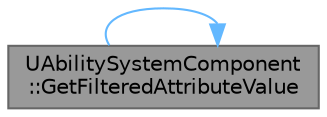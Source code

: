 digraph "UAbilitySystemComponent::GetFilteredAttributeValue"
{
 // INTERACTIVE_SVG=YES
 // LATEX_PDF_SIZE
  bgcolor="transparent";
  edge [fontname=Helvetica,fontsize=10,labelfontname=Helvetica,labelfontsize=10];
  node [fontname=Helvetica,fontsize=10,shape=box,height=0.2,width=0.4];
  rankdir="LR";
  Node1 [id="Node000001",label="UAbilitySystemComponent\l::GetFilteredAttributeValue",height=0.2,width=0.4,color="gray40", fillcolor="grey60", style="filled", fontcolor="black",tooltip="Returns an attribute value, after applying tag filters."];
  Node1 -> Node1 [id="edge1_Node000001_Node000001",color="steelblue1",style="solid",tooltip=" "];
}
